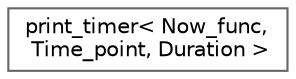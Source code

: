 digraph "Graphical Class Hierarchy"
{
 // LATEX_PDF_SIZE
  bgcolor="transparent";
  edge [fontname=Helvetica,fontsize=10,labelfontname=Helvetica,labelfontsize=10];
  node [fontname=Helvetica,fontsize=10,shape=box,height=0.2,width=0.4];
  rankdir="LR";
  Node0 [id="Node000000",label="print_timer\< Now_func,\l Time_point, Duration \>",height=0.2,width=0.4,color="grey40", fillcolor="white", style="filled",URL="$classprint__timer.html",tooltip="Like timer, but prints the output."];
}
